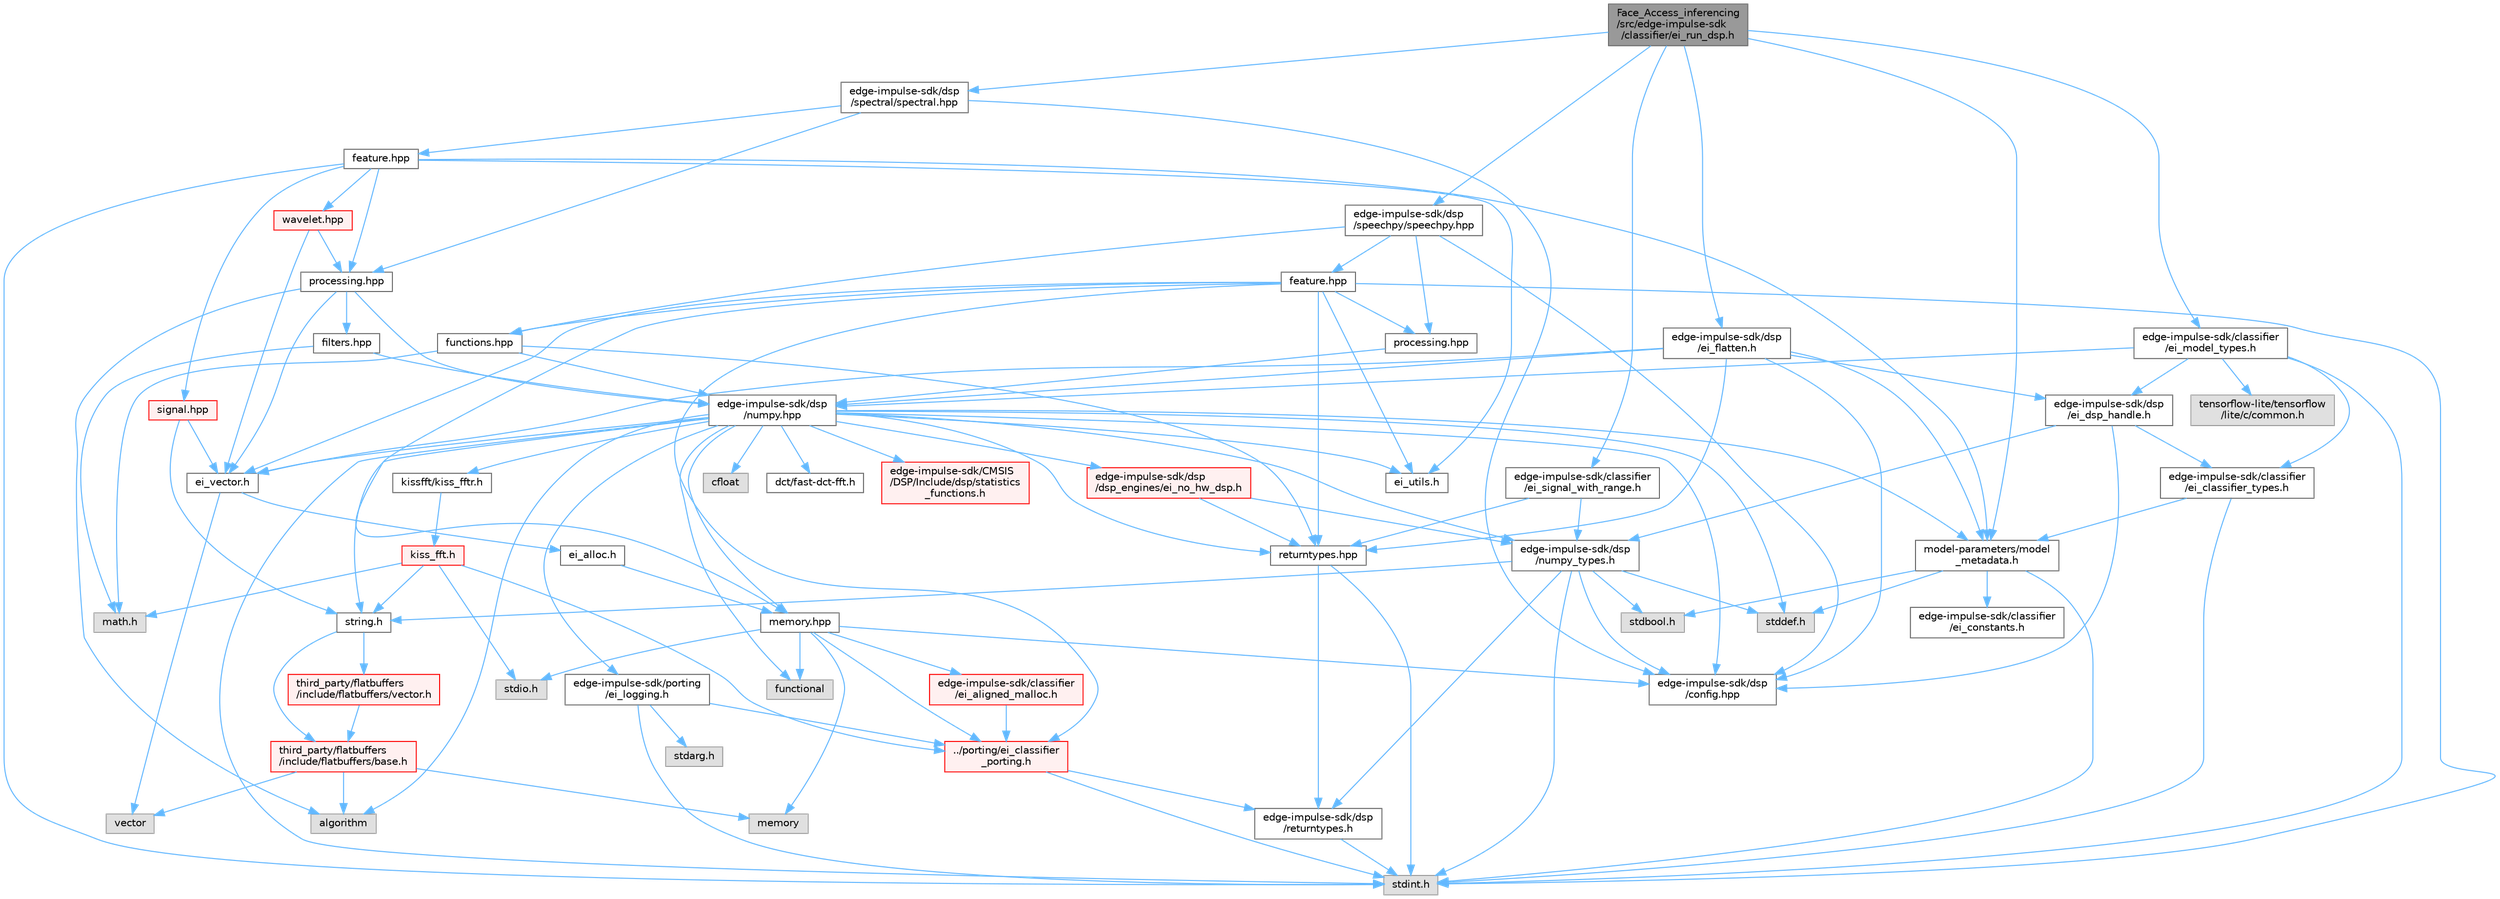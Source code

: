 digraph "Face_Access_inferencing/src/edge-impulse-sdk/classifier/ei_run_dsp.h"
{
 // LATEX_PDF_SIZE
  bgcolor="transparent";
  edge [fontname=Helvetica,fontsize=10,labelfontname=Helvetica,labelfontsize=10];
  node [fontname=Helvetica,fontsize=10,shape=box,height=0.2,width=0.4];
  Node1 [id="Node000001",label="Face_Access_inferencing\l/src/edge-impulse-sdk\l/classifier/ei_run_dsp.h",height=0.2,width=0.4,color="gray40", fillcolor="grey60", style="filled", fontcolor="black",tooltip=" "];
  Node1 -> Node2 [id="edge119_Node000001_Node000002",color="steelblue1",style="solid",tooltip=" "];
  Node2 [id="Node000002",label="edge-impulse-sdk/classifier\l/ei_model_types.h",height=0.2,width=0.4,color="grey40", fillcolor="white", style="filled",URL="$ei__model__types_8h.html",tooltip=" "];
  Node2 -> Node3 [id="edge120_Node000002_Node000003",color="steelblue1",style="solid",tooltip=" "];
  Node3 [id="Node000003",label="stdint.h",height=0.2,width=0.4,color="grey60", fillcolor="#E0E0E0", style="filled",tooltip=" "];
  Node2 -> Node4 [id="edge121_Node000002_Node000004",color="steelblue1",style="solid",tooltip=" "];
  Node4 [id="Node000004",label="edge-impulse-sdk/classifier\l/ei_classifier_types.h",height=0.2,width=0.4,color="grey40", fillcolor="white", style="filled",URL="$ei__classifier__types_8h.html",tooltip=" "];
  Node4 -> Node3 [id="edge122_Node000004_Node000003",color="steelblue1",style="solid",tooltip=" "];
  Node4 -> Node5 [id="edge123_Node000004_Node000005",color="steelblue1",style="solid",tooltip=" "];
  Node5 [id="Node000005",label="model-parameters/model\l_metadata.h",height=0.2,width=0.4,color="grey40", fillcolor="white", style="filled",URL="$model__metadata_8h.html",tooltip=" "];
  Node5 -> Node3 [id="edge124_Node000005_Node000003",color="steelblue1",style="solid",tooltip=" "];
  Node5 -> Node6 [id="edge125_Node000005_Node000006",color="steelblue1",style="solid",tooltip=" "];
  Node6 [id="Node000006",label="stdbool.h",height=0.2,width=0.4,color="grey60", fillcolor="#E0E0E0", style="filled",tooltip=" "];
  Node5 -> Node7 [id="edge126_Node000005_Node000007",color="steelblue1",style="solid",tooltip=" "];
  Node7 [id="Node000007",label="stddef.h",height=0.2,width=0.4,color="grey60", fillcolor="#E0E0E0", style="filled",tooltip=" "];
  Node5 -> Node8 [id="edge127_Node000005_Node000008",color="steelblue1",style="solid",tooltip=" "];
  Node8 [id="Node000008",label="edge-impulse-sdk/classifier\l/ei_constants.h",height=0.2,width=0.4,color="grey40", fillcolor="white", style="filled",URL="$ei__constants_8h.html",tooltip=" "];
  Node2 -> Node9 [id="edge128_Node000002_Node000009",color="steelblue1",style="solid",tooltip=" "];
  Node9 [id="Node000009",label="edge-impulse-sdk/dsp\l/ei_dsp_handle.h",height=0.2,width=0.4,color="grey40", fillcolor="white", style="filled",URL="$ei__dsp__handle_8h.html",tooltip=" "];
  Node9 -> Node10 [id="edge129_Node000009_Node000010",color="steelblue1",style="solid",tooltip=" "];
  Node10 [id="Node000010",label="edge-impulse-sdk/dsp\l/config.hpp",height=0.2,width=0.4,color="grey40", fillcolor="white", style="filled",URL="$config_8hpp.html",tooltip=" "];
  Node9 -> Node11 [id="edge130_Node000009_Node000011",color="steelblue1",style="solid",tooltip=" "];
  Node11 [id="Node000011",label="edge-impulse-sdk/dsp\l/numpy_types.h",height=0.2,width=0.4,color="grey40", fillcolor="white", style="filled",URL="$numpy__types_8h.html",tooltip=" "];
  Node11 -> Node3 [id="edge131_Node000011_Node000003",color="steelblue1",style="solid",tooltip=" "];
  Node11 -> Node6 [id="edge132_Node000011_Node000006",color="steelblue1",style="solid",tooltip=" "];
  Node11 -> Node12 [id="edge133_Node000011_Node000012",color="steelblue1",style="solid",tooltip=" "];
  Node12 [id="Node000012",label="string.h",height=0.2,width=0.4,color="grey40", fillcolor="white", style="filled",URL="$string_8h.html",tooltip=" "];
  Node12 -> Node13 [id="edge134_Node000012_Node000013",color="steelblue1",style="solid",tooltip=" "];
  Node13 [id="Node000013",label="third_party/flatbuffers\l/include/flatbuffers/base.h",height=0.2,width=0.4,color="red", fillcolor="#FFF0F0", style="filled",URL="$base_8h.html",tooltip=" "];
  Node13 -> Node22 [id="edge135_Node000013_Node000022",color="steelblue1",style="solid",tooltip=" "];
  Node22 [id="Node000022",label="vector",height=0.2,width=0.4,color="grey60", fillcolor="#E0E0E0", style="filled",tooltip=" "];
  Node13 -> Node24 [id="edge136_Node000013_Node000024",color="steelblue1",style="solid",tooltip=" "];
  Node24 [id="Node000024",label="algorithm",height=0.2,width=0.4,color="grey60", fillcolor="#E0E0E0", style="filled",tooltip=" "];
  Node13 -> Node26 [id="edge137_Node000013_Node000026",color="steelblue1",style="solid",tooltip=" "];
  Node26 [id="Node000026",label="memory",height=0.2,width=0.4,color="grey60", fillcolor="#E0E0E0", style="filled",tooltip=" "];
  Node12 -> Node27 [id="edge138_Node000012_Node000027",color="steelblue1",style="solid",tooltip=" "];
  Node27 [id="Node000027",label="third_party/flatbuffers\l/include/flatbuffers/vector.h",height=0.2,width=0.4,color="red", fillcolor="#FFF0F0", style="filled",URL="$vector_8h.html",tooltip=" "];
  Node27 -> Node13 [id="edge139_Node000027_Node000013",color="steelblue1",style="solid",tooltip=" "];
  Node11 -> Node7 [id="edge140_Node000011_Node000007",color="steelblue1",style="solid",tooltip=" "];
  Node11 -> Node10 [id="edge141_Node000011_Node000010",color="steelblue1",style="solid",tooltip=" "];
  Node11 -> Node31 [id="edge142_Node000011_Node000031",color="steelblue1",style="solid",tooltip=" "];
  Node31 [id="Node000031",label="edge-impulse-sdk/dsp\l/returntypes.h",height=0.2,width=0.4,color="grey40", fillcolor="white", style="filled",URL="$returntypes_8h.html",tooltip=" "];
  Node31 -> Node3 [id="edge143_Node000031_Node000003",color="steelblue1",style="solid",tooltip=" "];
  Node9 -> Node4 [id="edge144_Node000009_Node000004",color="steelblue1",style="solid",tooltip=" "];
  Node2 -> Node32 [id="edge145_Node000002_Node000032",color="steelblue1",style="solid",tooltip=" "];
  Node32 [id="Node000032",label="edge-impulse-sdk/dsp\l/numpy.hpp",height=0.2,width=0.4,color="grey40", fillcolor="white", style="filled",URL="$numpy_8hpp.html",tooltip=" "];
  Node32 -> Node3 [id="edge146_Node000032_Node000003",color="steelblue1",style="solid",tooltip=" "];
  Node32 -> Node12 [id="edge147_Node000032_Node000012",color="steelblue1",style="solid",tooltip=" "];
  Node32 -> Node7 [id="edge148_Node000032_Node000007",color="steelblue1",style="solid",tooltip=" "];
  Node32 -> Node33 [id="edge149_Node000032_Node000033",color="steelblue1",style="solid",tooltip=" "];
  Node33 [id="Node000033",label="cfloat",height=0.2,width=0.4,color="grey60", fillcolor="#E0E0E0", style="filled",tooltip=" "];
  Node32 -> Node34 [id="edge150_Node000032_Node000034",color="steelblue1",style="solid",tooltip=" "];
  Node34 [id="Node000034",label="ei_vector.h",height=0.2,width=0.4,color="grey40", fillcolor="white", style="filled",URL="$ei__vector_8h.html",tooltip=" "];
  Node34 -> Node35 [id="edge151_Node000034_Node000035",color="steelblue1",style="solid",tooltip=" "];
  Node35 [id="Node000035",label="ei_alloc.h",height=0.2,width=0.4,color="grey40", fillcolor="white", style="filled",URL="$ei__alloc_8h.html",tooltip=" "];
  Node35 -> Node36 [id="edge152_Node000035_Node000036",color="steelblue1",style="solid",tooltip=" "];
  Node36 [id="Node000036",label="memory.hpp",height=0.2,width=0.4,color="grey40", fillcolor="white", style="filled",URL="$memory_8hpp.html",tooltip=" "];
  Node36 -> Node37 [id="edge153_Node000036_Node000037",color="steelblue1",style="solid",tooltip=" "];
  Node37 [id="Node000037",label="functional",height=0.2,width=0.4,color="grey60", fillcolor="#E0E0E0", style="filled",tooltip=" "];
  Node36 -> Node38 [id="edge154_Node000036_Node000038",color="steelblue1",style="solid",tooltip=" "];
  Node38 [id="Node000038",label="stdio.h",height=0.2,width=0.4,color="grey60", fillcolor="#E0E0E0", style="filled",tooltip=" "];
  Node36 -> Node26 [id="edge155_Node000036_Node000026",color="steelblue1",style="solid",tooltip=" "];
  Node36 -> Node39 [id="edge156_Node000036_Node000039",color="steelblue1",style="solid",tooltip=" "];
  Node39 [id="Node000039",label="../porting/ei_classifier\l_porting.h",height=0.2,width=0.4,color="red", fillcolor="#FFF0F0", style="filled",URL="$ei__classifier__porting_8h.html",tooltip=" "];
  Node39 -> Node3 [id="edge157_Node000039_Node000003",color="steelblue1",style="solid",tooltip=" "];
  Node39 -> Node31 [id="edge158_Node000039_Node000031",color="steelblue1",style="solid",tooltip=" "];
  Node36 -> Node41 [id="edge159_Node000036_Node000041",color="steelblue1",style="solid",tooltip=" "];
  Node41 [id="Node000041",label="edge-impulse-sdk/classifier\l/ei_aligned_malloc.h",height=0.2,width=0.4,color="red", fillcolor="#FFF0F0", style="filled",URL="$ei__aligned__malloc_8h.html",tooltip=" "];
  Node41 -> Node39 [id="edge160_Node000041_Node000039",color="steelblue1",style="solid",tooltip=" "];
  Node36 -> Node10 [id="edge161_Node000036_Node000010",color="steelblue1",style="solid",tooltip=" "];
  Node34 -> Node22 [id="edge162_Node000034_Node000022",color="steelblue1",style="solid",tooltip=" "];
  Node32 -> Node24 [id="edge163_Node000032_Node000024",color="steelblue1",style="solid",tooltip=" "];
  Node32 -> Node11 [id="edge164_Node000032_Node000011",color="steelblue1",style="solid",tooltip=" "];
  Node32 -> Node10 [id="edge165_Node000032_Node000010",color="steelblue1",style="solid",tooltip=" "];
  Node32 -> Node42 [id="edge166_Node000032_Node000042",color="steelblue1",style="solid",tooltip=" "];
  Node42 [id="Node000042",label="returntypes.hpp",height=0.2,width=0.4,color="grey40", fillcolor="white", style="filled",URL="$returntypes_8hpp.html",tooltip=" "];
  Node42 -> Node3 [id="edge167_Node000042_Node000003",color="steelblue1",style="solid",tooltip=" "];
  Node42 -> Node31 [id="edge168_Node000042_Node000031",color="steelblue1",style="solid",tooltip=" "];
  Node32 -> Node36 [id="edge169_Node000032_Node000036",color="steelblue1",style="solid",tooltip=" "];
  Node32 -> Node43 [id="edge170_Node000032_Node000043",color="steelblue1",style="solid",tooltip=" "];
  Node43 [id="Node000043",label="ei_utils.h",height=0.2,width=0.4,color="grey40", fillcolor="white", style="filled",URL="$ei__utils_8h.html",tooltip=" "];
  Node32 -> Node44 [id="edge171_Node000032_Node000044",color="steelblue1",style="solid",tooltip=" "];
  Node44 [id="Node000044",label="dct/fast-dct-fft.h",height=0.2,width=0.4,color="grey40", fillcolor="white", style="filled",URL="$fast-dct-fft_8h.html",tooltip=" "];
  Node32 -> Node45 [id="edge172_Node000032_Node000045",color="steelblue1",style="solid",tooltip=" "];
  Node45 [id="Node000045",label="kissfft/kiss_fftr.h",height=0.2,width=0.4,color="grey40", fillcolor="white", style="filled",URL="$_face___access__inferencing_2src_2edge-impulse-sdk_2dsp_2kissfft_2kiss__fftr_8h.html",tooltip=" "];
  Node45 -> Node46 [id="edge173_Node000045_Node000046",color="steelblue1",style="solid",tooltip=" "];
  Node46 [id="Node000046",label="kiss_fft.h",height=0.2,width=0.4,color="red", fillcolor="#FFF0F0", style="filled",URL="$_face___access__inferencing_2src_2edge-impulse-sdk_2dsp_2kissfft_2kiss__fft_8h.html",tooltip=" "];
  Node46 -> Node38 [id="edge174_Node000046_Node000038",color="steelblue1",style="solid",tooltip=" "];
  Node46 -> Node47 [id="edge175_Node000046_Node000047",color="steelblue1",style="solid",tooltip=" "];
  Node47 [id="Node000047",label="math.h",height=0.2,width=0.4,color="grey60", fillcolor="#E0E0E0", style="filled",tooltip=" "];
  Node46 -> Node12 [id="edge176_Node000046_Node000012",color="steelblue1",style="solid",tooltip=" "];
  Node46 -> Node39 [id="edge177_Node000046_Node000039",color="steelblue1",style="solid",tooltip=" "];
  Node32 -> Node48 [id="edge178_Node000032_Node000048",color="steelblue1",style="solid",tooltip=" "];
  Node48 [id="Node000048",label="edge-impulse-sdk/porting\l/ei_logging.h",height=0.2,width=0.4,color="grey40", fillcolor="white", style="filled",URL="$ei__logging_8h.html",tooltip=" "];
  Node48 -> Node3 [id="edge179_Node000048_Node000003",color="steelblue1",style="solid",tooltip=" "];
  Node48 -> Node49 [id="edge180_Node000048_Node000049",color="steelblue1",style="solid",tooltip=" "];
  Node49 [id="Node000049",label="stdarg.h",height=0.2,width=0.4,color="grey60", fillcolor="#E0E0E0", style="filled",tooltip=" "];
  Node48 -> Node39 [id="edge181_Node000048_Node000039",color="steelblue1",style="solid",tooltip=" "];
  Node32 -> Node5 [id="edge182_Node000032_Node000005",color="steelblue1",style="solid",tooltip=" "];
  Node32 -> Node50 [id="edge183_Node000032_Node000050",color="steelblue1",style="solid",tooltip=" "];
  Node50 [id="Node000050",label="edge-impulse-sdk/dsp\l/dsp_engines/ei_no_hw_dsp.h",height=0.2,width=0.4,color="red", fillcolor="#FFF0F0", style="filled",URL="$ei__no__hw__dsp_8h.html",tooltip=" "];
  Node50 -> Node42 [id="edge184_Node000050_Node000042",color="steelblue1",style="solid",tooltip=" "];
  Node50 -> Node11 [id="edge185_Node000050_Node000011",color="steelblue1",style="solid",tooltip=" "];
  Node32 -> Node51 [id="edge186_Node000032_Node000051",color="steelblue1",style="solid",tooltip=" "];
  Node51 [id="Node000051",label="edge-impulse-sdk/CMSIS\l/DSP/Include/dsp/statistics\l_functions.h",height=0.2,width=0.4,color="red", fillcolor="#FFF0F0", style="filled",URL="$statistics__functions_8h.html",tooltip=" "];
  Node32 -> Node37 [id="edge187_Node000032_Node000037",color="steelblue1",style="solid",tooltip=" "];
  Node2 -> Node61 [id="edge188_Node000002_Node000061",color="steelblue1",style="solid",tooltip=" "];
  Node61 [id="Node000061",label="tensorflow-lite/tensorflow\l/lite/c/common.h",height=0.2,width=0.4,color="grey60", fillcolor="#E0E0E0", style="filled",tooltip=" "];
  Node1 -> Node62 [id="edge189_Node000001_Node000062",color="steelblue1",style="solid",tooltip=" "];
  Node62 [id="Node000062",label="edge-impulse-sdk/dsp\l/spectral/spectral.hpp",height=0.2,width=0.4,color="grey40", fillcolor="white", style="filled",URL="$spectral_8hpp.html",tooltip=" "];
  Node62 -> Node10 [id="edge190_Node000062_Node000010",color="steelblue1",style="solid",tooltip=" "];
  Node62 -> Node63 [id="edge191_Node000062_Node000063",color="steelblue1",style="solid",tooltip=" "];
  Node63 [id="Node000063",label="processing.hpp",height=0.2,width=0.4,color="grey40", fillcolor="white", style="filled",URL="$spectral_2processing_8hpp.html",tooltip=" "];
  Node63 -> Node34 [id="edge192_Node000063_Node000034",color="steelblue1",style="solid",tooltip=" "];
  Node63 -> Node24 [id="edge193_Node000063_Node000024",color="steelblue1",style="solid",tooltip=" "];
  Node63 -> Node32 [id="edge194_Node000063_Node000032",color="steelblue1",style="solid",tooltip=" "];
  Node63 -> Node64 [id="edge195_Node000063_Node000064",color="steelblue1",style="solid",tooltip=" "];
  Node64 [id="Node000064",label="filters.hpp",height=0.2,width=0.4,color="grey40", fillcolor="white", style="filled",URL="$filters_8hpp.html",tooltip=" "];
  Node64 -> Node47 [id="edge196_Node000064_Node000047",color="steelblue1",style="solid",tooltip=" "];
  Node64 -> Node32 [id="edge197_Node000064_Node000032",color="steelblue1",style="solid",tooltip=" "];
  Node62 -> Node65 [id="edge198_Node000062_Node000065",color="steelblue1",style="solid",tooltip=" "];
  Node65 [id="Node000065",label="feature.hpp",height=0.2,width=0.4,color="grey40", fillcolor="white", style="filled",URL="$spectral_2feature_8hpp.html",tooltip=" "];
  Node65 -> Node3 [id="edge199_Node000065_Node000003",color="steelblue1",style="solid",tooltip=" "];
  Node65 -> Node63 [id="edge200_Node000065_Node000063",color="steelblue1",style="solid",tooltip=" "];
  Node65 -> Node66 [id="edge201_Node000065_Node000066",color="steelblue1",style="solid",tooltip=" "];
  Node66 [id="Node000066",label="wavelet.hpp",height=0.2,width=0.4,color="red", fillcolor="#FFF0F0", style="filled",URL="$wavelet_8hpp.html",tooltip=" "];
  Node66 -> Node34 [id="edge202_Node000066_Node000034",color="steelblue1",style="solid",tooltip=" "];
  Node66 -> Node63 [id="edge203_Node000066_Node000063",color="steelblue1",style="solid",tooltip=" "];
  Node65 -> Node69 [id="edge204_Node000065_Node000069",color="steelblue1",style="solid",tooltip=" "];
  Node69 [id="Node000069",label="signal.hpp",height=0.2,width=0.4,color="red", fillcolor="#FFF0F0", style="filled",URL="$signal_8hpp.html",tooltip=" "];
  Node69 -> Node34 [id="edge205_Node000069_Node000034",color="steelblue1",style="solid",tooltip=" "];
  Node69 -> Node12 [id="edge206_Node000069_Node000012",color="steelblue1",style="solid",tooltip=" "];
  Node65 -> Node43 [id="edge207_Node000065_Node000043",color="steelblue1",style="solid",tooltip=" "];
  Node65 -> Node5 [id="edge208_Node000065_Node000005",color="steelblue1",style="solid",tooltip=" "];
  Node1 -> Node70 [id="edge209_Node000001_Node000070",color="steelblue1",style="solid",tooltip=" "];
  Node70 [id="Node000070",label="edge-impulse-sdk/dsp\l/speechpy/speechpy.hpp",height=0.2,width=0.4,color="grey40", fillcolor="white", style="filled",URL="$speechpy_8hpp.html",tooltip=" "];
  Node70 -> Node10 [id="edge210_Node000070_Node000010",color="steelblue1",style="solid",tooltip=" "];
  Node70 -> Node71 [id="edge211_Node000070_Node000071",color="steelblue1",style="solid",tooltip=" "];
  Node71 [id="Node000071",label="feature.hpp",height=0.2,width=0.4,color="grey40", fillcolor="white", style="filled",URL="$speechpy_2feature_8hpp.html",tooltip=" "];
  Node71 -> Node3 [id="edge212_Node000071_Node000003",color="steelblue1",style="solid",tooltip=" "];
  Node71 -> Node39 [id="edge213_Node000071_Node000039",color="steelblue1",style="solid",tooltip=" "];
  Node71 -> Node43 [id="edge214_Node000071_Node000043",color="steelblue1",style="solid",tooltip=" "];
  Node71 -> Node72 [id="edge215_Node000071_Node000072",color="steelblue1",style="solid",tooltip=" "];
  Node72 [id="Node000072",label="functions.hpp",height=0.2,width=0.4,color="grey40", fillcolor="white", style="filled",URL="$functions_8hpp.html",tooltip=" "];
  Node72 -> Node47 [id="edge216_Node000072_Node000047",color="steelblue1",style="solid",tooltip=" "];
  Node72 -> Node32 [id="edge217_Node000072_Node000032",color="steelblue1",style="solid",tooltip=" "];
  Node72 -> Node42 [id="edge218_Node000072_Node000042",color="steelblue1",style="solid",tooltip=" "];
  Node71 -> Node73 [id="edge219_Node000071_Node000073",color="steelblue1",style="solid",tooltip=" "];
  Node73 [id="Node000073",label="processing.hpp",height=0.2,width=0.4,color="grey40", fillcolor="white", style="filled",URL="$speechpy_2processing_8hpp.html",tooltip=" "];
  Node73 -> Node32 [id="edge220_Node000073_Node000032",color="steelblue1",style="solid",tooltip=" "];
  Node71 -> Node36 [id="edge221_Node000071_Node000036",color="steelblue1",style="solid",tooltip=" "];
  Node71 -> Node42 [id="edge222_Node000071_Node000042",color="steelblue1",style="solid",tooltip=" "];
  Node71 -> Node34 [id="edge223_Node000071_Node000034",color="steelblue1",style="solid",tooltip=" "];
  Node70 -> Node72 [id="edge224_Node000070_Node000072",color="steelblue1",style="solid",tooltip=" "];
  Node70 -> Node73 [id="edge225_Node000070_Node000073",color="steelblue1",style="solid",tooltip=" "];
  Node1 -> Node74 [id="edge226_Node000001_Node000074",color="steelblue1",style="solid",tooltip=" "];
  Node74 [id="Node000074",label="edge-impulse-sdk/classifier\l/ei_signal_with_range.h",height=0.2,width=0.4,color="grey40", fillcolor="white", style="filled",URL="$ei__signal__with__range_8h.html",tooltip=" "];
  Node74 -> Node11 [id="edge227_Node000074_Node000011",color="steelblue1",style="solid",tooltip=" "];
  Node74 -> Node42 [id="edge228_Node000074_Node000042",color="steelblue1",style="solid",tooltip=" "];
  Node1 -> Node75 [id="edge229_Node000001_Node000075",color="steelblue1",style="solid",tooltip=" "];
  Node75 [id="Node000075",label="edge-impulse-sdk/dsp\l/ei_flatten.h",height=0.2,width=0.4,color="grey40", fillcolor="white", style="filled",URL="$ei__flatten_8h.html",tooltip=" "];
  Node75 -> Node34 [id="edge230_Node000075_Node000034",color="steelblue1",style="solid",tooltip=" "];
  Node75 -> Node42 [id="edge231_Node000075_Node000042",color="steelblue1",style="solid",tooltip=" "];
  Node75 -> Node9 [id="edge232_Node000075_Node000009",color="steelblue1",style="solid",tooltip=" "];
  Node75 -> Node5 [id="edge233_Node000075_Node000005",color="steelblue1",style="solid",tooltip=" "];
  Node75 -> Node32 [id="edge234_Node000075_Node000032",color="steelblue1",style="solid",tooltip=" "];
  Node75 -> Node10 [id="edge235_Node000075_Node000010",color="steelblue1",style="solid",tooltip=" "];
  Node1 -> Node5 [id="edge236_Node000001_Node000005",color="steelblue1",style="solid",tooltip=" "];
}

